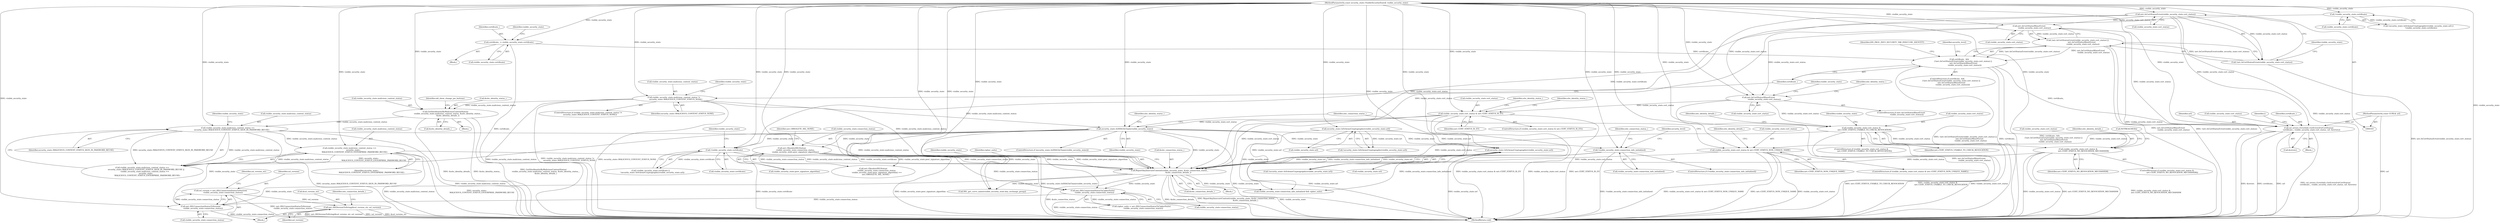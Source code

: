 digraph "0_Chrome_7cde8513c12a6e8ec5d1d1eb1cfd078d9adad3ef@pointer" {
"1000540" [label="(Call,net::SSLVersionToString(&ssl_version_str, ssl_version))"];
"1000533" [label="(Call,ssl_version = net::SSLConnectionStatusToVersion(\n        visible_security_state.connection_status))"];
"1000535" [label="(Call,net::SSLConnectionStatusToVersion(\n        visible_security_state.connection_status))"];
"1000512" [label="(Call,ReportAnyInsecureContent(visible_security_state, &site_connection_status_,\n                             &site_connection_details_))"];
"1000226" [label="(Call,net::IsCertStatusError(visible_security_state.cert_status))"];
"1000106" [label="(MethodParameterIn,const security_state::VisibleSecurityState& visible_security_state)"];
"1000208" [label="(Call,visible_security_state.malicious_content_status ==\n             security_state::\n                 MALICIOUS_CONTENT_STATUS_ENTERPRISE_PASSWORD_REUSE)"];
"1000203" [label="(Call,visible_security_state.malicious_content_status ==\n             security_state::MALICIOUS_CONTENT_STATUS_SIGN_IN_PASSWORD_REUSE)"];
"1000188" [label="(Call,GetSiteIdentityByMaliciousContentStatus(\n        visible_security_state.malicious_content_status, &site_identity_status_,\n        &site_identity_details_))"];
"1000182" [label="(Call,visible_security_state.malicious_content_status !=\n      security_state::MALICIOUS_CONTENT_STATUS_NONE)"];
"1000456" [label="(Call,!visible_security_state.certificate)"];
"1000356" [label="(Call,security_state::IsSHA1InChain(visible_security_state))"];
"1000305" [label="(Call,visible_security_state.cert_status & net::CERT_STATUS_IS_EV)"];
"1000251" [label="(Call,net::IsCertStatusMinorError(\n                   visible_security_state.cert_status))"];
"1000230" [label="(Call,net::IsCertStatusMinorError(\n                  visible_security_state.cert_status))"];
"1000381" [label="(Call,!visible_security_state.certificate)"];
"1000493" [label="(Call,net::ObsoleteSSLStatus(\n            visible_security_state.connection_status,\n            visible_security_state.peer_signature_algorithm))"];
"1000275" [label="(Call,visible_security_state.cert_status &\n           net::CERT_STATUS_UNABLE_TO_CHECK_REVOCATION)"];
"1000377" [label="(Call,security_state::IsSchemeCryptographic(visible_security_state.url))"];
"1000475" [label="(Call,!visible_security_state.connection_info_initialized)"];
"1000430" [label="(Call,visible_security_state.cert_status & net::CERT_STATUS_NON_UNIQUE_NAME)"];
"1000404" [label="(Call,ssl_errors::ErrorInfo::GetErrorsForCertStatus(\n         certificate_, visible_security_state.cert_status, url, &errors))"];
"1000222" [label="(Call,certificate_ &&\n             (!net::IsCertStatusError(visible_security_state.cert_status) ||\n              net::IsCertStatusMinorError(\n                  visible_security_state.cert_status)))"];
"1000176" [label="(Call,certificate_ = visible_security_state.certificate)"];
"1000224" [label="(Call,!net::IsCertStatusError(visible_security_state.cert_status) ||\n              net::IsCertStatusMinorError(\n                  visible_security_state.cert_status))"];
"1000225" [label="(Call,!net::IsCertStatusError(visible_security_state.cert_status))"];
"1000104" [label="(MethodParameterIn,const GURL& url)"];
"1000287" [label="(Call,visible_security_state.cert_status &\n                  net::CERT_STATUS_NO_REVOCATION_MECHANISM)"];
"1000461" [label="(Call,security_state::IsSchemeCryptographic(visible_security_state.url))"];
"1000521" [label="(Call,net::SSLConnectionStatusToCipherSuite(\n      visible_security_state.connection_status))"];
"1000227" [label="(Call,visible_security_state.cert_status)"];
"1000307" [label="(Identifier,visible_security_state)"];
"1000202" [label="(Call,visible_security_state.malicious_content_status ==\n             security_state::MALICIOUS_CONTENT_STATUS_SIGN_IN_PASSWORD_REUSE ||\n         visible_security_state.malicious_content_status ==\n             security_state::\n                 MALICIOUS_CONTENT_STATUS_ENTERPRISE_PASSWORD_REUSE)"];
"1000287" [label="(Call,visible_security_state.cert_status &\n                  net::CERT_STATUS_NO_REVOCATION_MECHANISM)"];
"1000184" [label="(Identifier,visible_security_state)"];
"1000355" [label="(ControlStructure,if (security_state::IsSHA1InChain(visible_security_state)))"];
"1000406" [label="(Call,visible_security_state.cert_status)"];
"1000541" [label="(Call,&ssl_version_str)"];
"1000212" [label="(Identifier,security_state::\n                 MALICIOUS_CONTENT_STATUS_ENTERPRISE_PASSWORD_REUSE)"];
"1000210" [label="(Identifier,visible_security_state)"];
"1000194" [label="(Call,&site_identity_details_)"];
"1000223" [label="(Identifier,certificate_)"];
"1000356" [label="(Call,security_state::IsSHA1InChain(visible_security_state))"];
"1000415" [label="(Identifier,i)"];
"1000300" [label="(Call,NOTREACHED())"];
"1000431" [label="(Call,visible_security_state.cert_status)"];
"1000186" [label="(Identifier,security_state::MALICIOUS_CONTENT_STATUS_NONE)"];
"1000531" [label="(Block,)"];
"1000461" [label="(Call,security_state::IsSchemeCryptographic(visible_security_state.url))"];
"1000377" [label="(Call,security_state::IsSchemeCryptographic(visible_security_state.url))"];
"1000188" [label="(Call,GetSiteIdentityByMaliciousContentStatus(\n        visible_security_state.malicious_content_status, &site_identity_status_,\n        &site_identity_details_))"];
"1000221" [label="(ControlStructure,if (certificate_ &&\n             (!net::IsCertStatusError(visible_security_state.cert_status) ||\n              net::IsCertStatusMinorError(\n                  visible_security_state.cert_status))))"];
"1000187" [label="(Block,)"];
"1000106" [label="(MethodParameterIn,const security_state::VisibleSecurityState& visible_security_state)"];
"1000183" [label="(Call,visible_security_state.malicious_content_status)"];
"1000545" [label="(Identifier,site_connection_details_)"];
"1000225" [label="(Call,!net::IsCertStatusError(visible_security_state.cert_status))"];
"1000434" [label="(Identifier,net::CERT_STATUS_NON_UNIQUE_NAME)"];
"1000475" [label="(Call,!visible_security_state.connection_info_initialized)"];
"1000405" [label="(Identifier,certificate_)"];
"1000382" [label="(Call,visible_security_state.certificate)"];
"1000203" [label="(Call,visible_security_state.malicious_content_status ==\n             security_state::MALICIOUS_CONTENT_STATUS_SIGN_IN_PASSWORD_REUSE)"];
"1000251" [label="(Call,net::IsCertStatusMinorError(\n                   visible_security_state.cert_status))"];
"1000409" [label="(Identifier,url)"];
"1000181" [label="(ControlStructure,if (visible_security_state.malicious_content_status !=\n      security_state::MALICIOUS_CONTENT_STATUS_NONE))"];
"1000274" [label="(ControlStructure,if (visible_security_state.cert_status &\n           net::CERT_STATUS_UNABLE_TO_CHECK_REVOCATION))"];
"1000204" [label="(Call,visible_security_state.malicious_content_status)"];
"1000288" [label="(Call,visible_security_state.cert_status)"];
"1000176" [label="(Call,certificate_ = visible_security_state.certificate)"];
"1000536" [label="(Call,visible_security_state.connection_status)"];
"1000516" [label="(Call,&site_connection_details_)"];
"1000375" [label="(Call,!security_state::IsSchemeCryptographic(visible_security_state.url) ||\n         !visible_security_state.certificate)"];
"1000198" [label="(Identifier,old_show_change_pw_buttons)"];
"1000306" [label="(Call,visible_security_state.cert_status)"];
"1000224" [label="(Call,!net::IsCertStatusError(visible_security_state.cert_status) ||\n              net::IsCertStatusMinorError(\n                  visible_security_state.cert_status))"];
"1000474" [label="(ControlStructure,if (!visible_security_state.connection_info_initialized))"];
"1000543" [label="(Identifier,ssl_version)"];
"1000513" [label="(Identifier,visible_security_state)"];
"1000178" [label="(Call,visible_security_state.certificate)"];
"1000342" [label="(Identifier,site_identity_status_)"];
"1000304" [label="(ControlStructure,if (visible_security_state.cert_status & net::CERT_STATUS_IS_EV))"];
"1000275" [label="(Call,visible_security_state.cert_status &\n           net::CERT_STATUS_UNABLE_TO_CHECK_REVOCATION)"];
"1000626" [label="(MethodReturn,void)"];
"1000535" [label="(Call,net::SSLConnectionStatusToVersion(\n        visible_security_state.connection_status))"];
"1000360" [label="(Identifier,site_identity_status_)"];
"1000521" [label="(Call,net::SSLConnectionStatusToCipherSuite(\n      visible_security_state.connection_status))"];
"1000526" [label="(Call,visible_security_state.connection_info_initialized && cipher_suite)"];
"1000286" [label="(ControlStructure,if (visible_security_state.cert_status &\n                  net::CERT_STATUS_NO_REVOCATION_MECHANISM))"];
"1000520" [label="(Identifier,cipher_suite)"];
"1000522" [label="(Call,visible_security_state.connection_status)"];
"1000437" [label="(Identifier,site_identity_details_)"];
"1000222" [label="(Call,certificate_ &&\n             (!net::IsCertStatusError(visible_security_state.cert_status) ||\n              net::IsCertStatusMinorError(\n                  visible_security_state.cert_status)))"];
"1000376" [label="(Call,!security_state::IsSchemeCryptographic(visible_security_state.url))"];
"1000357" [label="(Identifier,visible_security_state)"];
"1000514" [label="(Call,&site_connection_status_)"];
"1000309" [label="(Identifier,net::CERT_STATUS_IS_EV)"];
"1000489" [label="(Identifier,site_connection_status_)"];
"1000476" [label="(Call,visible_security_state.connection_info_initialized)"];
"1000252" [label="(Call,visible_security_state.cert_status)"];
"1000305" [label="(Call,visible_security_state.cert_status & net::CERT_STATUS_IS_EV)"];
"1000289" [label="(Identifier,visible_security_state)"];
"1000460" [label="(Call,!security_state::IsSchemeCryptographic(visible_security_state.url))"];
"1000430" [label="(Call,visible_security_state.cert_status & net::CERT_STATUS_NON_UNIQUE_NAME)"];
"1000294" [label="(Identifier,site_identity_details_)"];
"1000370" [label="(Block,)"];
"1000542" [label="(Identifier,ssl_version_str)"];
"1000481" [label="(Identifier,security_level)"];
"1000373" [label="(Identifier,IDS_PAGE_INFO_SECURITY_TAB_INSECURE_IDENTITY)"];
"1000192" [label="(Call,&site_identity_status_)"];
"1000492" [label="(Call,net::ObsoleteSSLStatus(\n            visible_security_state.connection_status,\n            visible_security_state.peer_signature_algorithm) ==\n        net::OBSOLETE_SSL_NONE)"];
"1000177" [label="(Identifier,certificate_)"];
"1000231" [label="(Call,visible_security_state.cert_status)"];
"1000512" [label="(Call,ReportAnyInsecureContent(visible_security_state, &site_connection_status_,\n                             &site_connection_details_))"];
"1000182" [label="(Call,visible_security_state.malicious_content_status !=\n      security_state::MALICIOUS_CONTENT_STATUS_NONE)"];
"1000257" [label="(Identifier,site_identity_status_)"];
"1000533" [label="(Call,ssl_version = net::SSLConnectionStatusToVersion(\n        visible_security_state.connection_status))"];
"1000493" [label="(Call,net::ObsoleteSSLStatus(\n            visible_security_state.connection_status,\n            visible_security_state.peer_signature_algorithm))"];
"1000497" [label="(Call,visible_security_state.peer_signature_algorithm)"];
"1000429" [label="(ControlStructure,if (visible_security_state.cert_status & net::CERT_STATUS_NON_UNIQUE_NAME))"];
"1000104" [label="(MethodParameterIn,const GURL& url)"];
"1000583" [label="(Call,SSL_get_curve_name(visible_security_state.key_exchange_group))"];
"1000457" [label="(Call,visible_security_state.certificate)"];
"1000540" [label="(Call,net::SSLVersionToString(&ssl_version_str, ssl_version))"];
"1000279" [label="(Identifier,net::CERT_STATUS_UNABLE_TO_CHECK_REVOCATION)"];
"1000226" [label="(Call,net::IsCertStatusError(visible_security_state.cert_status))"];
"1000209" [label="(Call,visible_security_state.malicious_content_status)"];
"1000237" [label="(Identifier,security_level)"];
"1000381" [label="(Call,!visible_security_state.certificate)"];
"1000455" [label="(Call,!visible_security_state.certificate ||\n      !security_state::IsSchemeCryptographic(visible_security_state.url))"];
"1000445" [label="(Identifier,site_connection_status_)"];
"1000207" [label="(Identifier,security_state::MALICIOUS_CONTENT_STATUS_SIGN_IN_PASSWORD_REUSE)"];
"1000456" [label="(Call,!visible_security_state.certificate)"];
"1000312" [label="(Identifier,site_identity_status_)"];
"1000404" [label="(Call,ssl_errors::ErrorInfo::GetErrorsForCertStatus(\n         certificate_, visible_security_state.cert_status, url, &errors))"];
"1000250" [label="(ControlStructure,if (net::IsCertStatusMinorError(\n                   visible_security_state.cert_status)))"];
"1000291" [label="(Identifier,net::CERT_STATUS_NO_REVOCATION_MECHANISM)"];
"1000494" [label="(Call,visible_security_state.connection_status)"];
"1000500" [label="(Identifier,net::OBSOLETE_SSL_NONE)"];
"1000462" [label="(Call,visible_security_state.url)"];
"1000519" [label="(Call,cipher_suite = net::SSLConnectionStatusToCipherSuite(\n      visible_security_state.connection_status))"];
"1000208" [label="(Call,visible_security_state.malicious_content_status ==\n             security_state::\n                 MALICIOUS_CONTENT_STATUS_ENTERPRISE_PASSWORD_REUSE)"];
"1000189" [label="(Call,visible_security_state.malicious_content_status)"];
"1000276" [label="(Call,visible_security_state.cert_status)"];
"1000232" [label="(Identifier,visible_security_state)"];
"1000282" [label="(Identifier,site_identity_details_)"];
"1000410" [label="(Call,&errors)"];
"1000107" [label="(Block,)"];
"1000190" [label="(Identifier,visible_security_state)"];
"1000463" [label="(Identifier,visible_security_state)"];
"1000534" [label="(Identifier,ssl_version)"];
"1000378" [label="(Call,visible_security_state.url)"];
"1000230" [label="(Call,net::IsCertStatusMinorError(\n                  visible_security_state.cert_status))"];
"1000487" [label="(Block,)"];
"1000540" -> "1000531"  [label="AST: "];
"1000540" -> "1000543"  [label="CFG: "];
"1000541" -> "1000540"  [label="AST: "];
"1000543" -> "1000540"  [label="AST: "];
"1000545" -> "1000540"  [label="CFG: "];
"1000540" -> "1000626"  [label="DDG: net::SSLVersionToString(&ssl_version_str, ssl_version)"];
"1000540" -> "1000626"  [label="DDG: ssl_version"];
"1000540" -> "1000626"  [label="DDG: &ssl_version_str"];
"1000533" -> "1000540"  [label="DDG: ssl_version"];
"1000533" -> "1000531"  [label="AST: "];
"1000533" -> "1000535"  [label="CFG: "];
"1000534" -> "1000533"  [label="AST: "];
"1000535" -> "1000533"  [label="AST: "];
"1000542" -> "1000533"  [label="CFG: "];
"1000533" -> "1000626"  [label="DDG: net::SSLConnectionStatusToVersion(\n        visible_security_state.connection_status)"];
"1000535" -> "1000533"  [label="DDG: visible_security_state.connection_status"];
"1000535" -> "1000536"  [label="CFG: "];
"1000536" -> "1000535"  [label="AST: "];
"1000535" -> "1000626"  [label="DDG: visible_security_state.connection_status"];
"1000512" -> "1000535"  [label="DDG: visible_security_state"];
"1000521" -> "1000535"  [label="DDG: visible_security_state.connection_status"];
"1000356" -> "1000535"  [label="DDG: visible_security_state"];
"1000106" -> "1000535"  [label="DDG: visible_security_state"];
"1000512" -> "1000487"  [label="AST: "];
"1000512" -> "1000516"  [label="CFG: "];
"1000513" -> "1000512"  [label="AST: "];
"1000514" -> "1000512"  [label="AST: "];
"1000516" -> "1000512"  [label="AST: "];
"1000520" -> "1000512"  [label="CFG: "];
"1000512" -> "1000626"  [label="DDG: visible_security_state"];
"1000512" -> "1000626"  [label="DDG: &site_connection_status_"];
"1000512" -> "1000626"  [label="DDG: &site_connection_details_"];
"1000512" -> "1000626"  [label="DDG: ReportAnyInsecureContent(visible_security_state, &site_connection_status_,\n                             &site_connection_details_)"];
"1000226" -> "1000512"  [label="DDG: visible_security_state.cert_status"];
"1000208" -> "1000512"  [label="DDG: visible_security_state.malicious_content_status"];
"1000456" -> "1000512"  [label="DDG: visible_security_state.certificate"];
"1000493" -> "1000512"  [label="DDG: visible_security_state.connection_status"];
"1000493" -> "1000512"  [label="DDG: visible_security_state.peer_signature_algorithm"];
"1000356" -> "1000512"  [label="DDG: visible_security_state"];
"1000305" -> "1000512"  [label="DDG: visible_security_state.cert_status"];
"1000275" -> "1000512"  [label="DDG: visible_security_state.cert_status"];
"1000377" -> "1000512"  [label="DDG: visible_security_state.url"];
"1000182" -> "1000512"  [label="DDG: visible_security_state.malicious_content_status"];
"1000203" -> "1000512"  [label="DDG: visible_security_state.malicious_content_status"];
"1000475" -> "1000512"  [label="DDG: visible_security_state.connection_info_initialized"];
"1000230" -> "1000512"  [label="DDG: visible_security_state.cert_status"];
"1000430" -> "1000512"  [label="DDG: visible_security_state.cert_status"];
"1000287" -> "1000512"  [label="DDG: visible_security_state.cert_status"];
"1000461" -> "1000512"  [label="DDG: visible_security_state.url"];
"1000106" -> "1000512"  [label="DDG: visible_security_state"];
"1000512" -> "1000521"  [label="DDG: visible_security_state"];
"1000512" -> "1000526"  [label="DDG: visible_security_state"];
"1000512" -> "1000583"  [label="DDG: visible_security_state"];
"1000226" -> "1000225"  [label="AST: "];
"1000226" -> "1000227"  [label="CFG: "];
"1000227" -> "1000226"  [label="AST: "];
"1000225" -> "1000226"  [label="CFG: "];
"1000226" -> "1000626"  [label="DDG: visible_security_state.cert_status"];
"1000226" -> "1000225"  [label="DDG: visible_security_state.cert_status"];
"1000106" -> "1000226"  [label="DDG: visible_security_state"];
"1000226" -> "1000230"  [label="DDG: visible_security_state.cert_status"];
"1000226" -> "1000251"  [label="DDG: visible_security_state.cert_status"];
"1000226" -> "1000404"  [label="DDG: visible_security_state.cert_status"];
"1000106" -> "1000103"  [label="AST: "];
"1000106" -> "1000626"  [label="DDG: visible_security_state"];
"1000106" -> "1000176"  [label="DDG: visible_security_state"];
"1000106" -> "1000182"  [label="DDG: visible_security_state"];
"1000106" -> "1000188"  [label="DDG: visible_security_state"];
"1000106" -> "1000203"  [label="DDG: visible_security_state"];
"1000106" -> "1000208"  [label="DDG: visible_security_state"];
"1000106" -> "1000230"  [label="DDG: visible_security_state"];
"1000106" -> "1000251"  [label="DDG: visible_security_state"];
"1000106" -> "1000275"  [label="DDG: visible_security_state"];
"1000106" -> "1000287"  [label="DDG: visible_security_state"];
"1000106" -> "1000305"  [label="DDG: visible_security_state"];
"1000106" -> "1000356"  [label="DDG: visible_security_state"];
"1000106" -> "1000377"  [label="DDG: visible_security_state"];
"1000106" -> "1000381"  [label="DDG: visible_security_state"];
"1000106" -> "1000404"  [label="DDG: visible_security_state"];
"1000106" -> "1000430"  [label="DDG: visible_security_state"];
"1000106" -> "1000456"  [label="DDG: visible_security_state"];
"1000106" -> "1000461"  [label="DDG: visible_security_state"];
"1000106" -> "1000475"  [label="DDG: visible_security_state"];
"1000106" -> "1000493"  [label="DDG: visible_security_state"];
"1000106" -> "1000521"  [label="DDG: visible_security_state"];
"1000106" -> "1000526"  [label="DDG: visible_security_state"];
"1000106" -> "1000583"  [label="DDG: visible_security_state"];
"1000208" -> "1000202"  [label="AST: "];
"1000208" -> "1000212"  [label="CFG: "];
"1000209" -> "1000208"  [label="AST: "];
"1000212" -> "1000208"  [label="AST: "];
"1000202" -> "1000208"  [label="CFG: "];
"1000208" -> "1000626"  [label="DDG: visible_security_state.malicious_content_status"];
"1000208" -> "1000626"  [label="DDG: security_state::\n                 MALICIOUS_CONTENT_STATUS_ENTERPRISE_PASSWORD_REUSE"];
"1000208" -> "1000202"  [label="DDG: visible_security_state.malicious_content_status"];
"1000208" -> "1000202"  [label="DDG: security_state::\n                 MALICIOUS_CONTENT_STATUS_ENTERPRISE_PASSWORD_REUSE"];
"1000203" -> "1000208"  [label="DDG: visible_security_state.malicious_content_status"];
"1000203" -> "1000202"  [label="AST: "];
"1000203" -> "1000207"  [label="CFG: "];
"1000204" -> "1000203"  [label="AST: "];
"1000207" -> "1000203"  [label="AST: "];
"1000210" -> "1000203"  [label="CFG: "];
"1000202" -> "1000203"  [label="CFG: "];
"1000203" -> "1000626"  [label="DDG: security_state::MALICIOUS_CONTENT_STATUS_SIGN_IN_PASSWORD_REUSE"];
"1000203" -> "1000626"  [label="DDG: visible_security_state.malicious_content_status"];
"1000203" -> "1000202"  [label="DDG: visible_security_state.malicious_content_status"];
"1000203" -> "1000202"  [label="DDG: security_state::MALICIOUS_CONTENT_STATUS_SIGN_IN_PASSWORD_REUSE"];
"1000188" -> "1000203"  [label="DDG: visible_security_state.malicious_content_status"];
"1000188" -> "1000187"  [label="AST: "];
"1000188" -> "1000194"  [label="CFG: "];
"1000189" -> "1000188"  [label="AST: "];
"1000192" -> "1000188"  [label="AST: "];
"1000194" -> "1000188"  [label="AST: "];
"1000198" -> "1000188"  [label="CFG: "];
"1000188" -> "1000626"  [label="DDG: GetSiteIdentityByMaliciousContentStatus(\n        visible_security_state.malicious_content_status, &site_identity_status_,\n        &site_identity_details_)"];
"1000188" -> "1000626"  [label="DDG: &site_identity_details_"];
"1000188" -> "1000626"  [label="DDG: &site_identity_status_"];
"1000182" -> "1000188"  [label="DDG: visible_security_state.malicious_content_status"];
"1000182" -> "1000181"  [label="AST: "];
"1000182" -> "1000186"  [label="CFG: "];
"1000183" -> "1000182"  [label="AST: "];
"1000186" -> "1000182"  [label="AST: "];
"1000190" -> "1000182"  [label="CFG: "];
"1000223" -> "1000182"  [label="CFG: "];
"1000182" -> "1000626"  [label="DDG: visible_security_state.malicious_content_status !=\n      security_state::MALICIOUS_CONTENT_STATUS_NONE"];
"1000182" -> "1000626"  [label="DDG: security_state::MALICIOUS_CONTENT_STATUS_NONE"];
"1000182" -> "1000626"  [label="DDG: visible_security_state.malicious_content_status"];
"1000182" -> "1000356"  [label="DDG: visible_security_state.malicious_content_status"];
"1000456" -> "1000455"  [label="AST: "];
"1000456" -> "1000457"  [label="CFG: "];
"1000457" -> "1000456"  [label="AST: "];
"1000463" -> "1000456"  [label="CFG: "];
"1000455" -> "1000456"  [label="CFG: "];
"1000456" -> "1000626"  [label="DDG: visible_security_state.certificate"];
"1000456" -> "1000455"  [label="DDG: visible_security_state.certificate"];
"1000356" -> "1000456"  [label="DDG: visible_security_state"];
"1000381" -> "1000456"  [label="DDG: visible_security_state.certificate"];
"1000356" -> "1000355"  [label="AST: "];
"1000356" -> "1000357"  [label="CFG: "];
"1000357" -> "1000356"  [label="AST: "];
"1000360" -> "1000356"  [label="CFG: "];
"1000445" -> "1000356"  [label="CFG: "];
"1000356" -> "1000626"  [label="DDG: security_state::IsSHA1InChain(visible_security_state)"];
"1000356" -> "1000626"  [label="DDG: visible_security_state"];
"1000305" -> "1000356"  [label="DDG: visible_security_state.cert_status"];
"1000356" -> "1000461"  [label="DDG: visible_security_state"];
"1000356" -> "1000475"  [label="DDG: visible_security_state"];
"1000356" -> "1000493"  [label="DDG: visible_security_state"];
"1000356" -> "1000521"  [label="DDG: visible_security_state"];
"1000356" -> "1000526"  [label="DDG: visible_security_state"];
"1000356" -> "1000583"  [label="DDG: visible_security_state"];
"1000305" -> "1000304"  [label="AST: "];
"1000305" -> "1000309"  [label="CFG: "];
"1000306" -> "1000305"  [label="AST: "];
"1000309" -> "1000305"  [label="AST: "];
"1000312" -> "1000305"  [label="CFG: "];
"1000342" -> "1000305"  [label="CFG: "];
"1000305" -> "1000626"  [label="DDG: net::CERT_STATUS_IS_EV"];
"1000305" -> "1000626"  [label="DDG: visible_security_state.cert_status & net::CERT_STATUS_IS_EV"];
"1000305" -> "1000626"  [label="DDG: visible_security_state.cert_status"];
"1000251" -> "1000305"  [label="DDG: visible_security_state.cert_status"];
"1000251" -> "1000250"  [label="AST: "];
"1000251" -> "1000252"  [label="CFG: "];
"1000252" -> "1000251"  [label="AST: "];
"1000257" -> "1000251"  [label="CFG: "];
"1000307" -> "1000251"  [label="CFG: "];
"1000251" -> "1000626"  [label="DDG: net::IsCertStatusMinorError(\n                   visible_security_state.cert_status)"];
"1000230" -> "1000251"  [label="DDG: visible_security_state.cert_status"];
"1000251" -> "1000275"  [label="DDG: visible_security_state.cert_status"];
"1000230" -> "1000224"  [label="AST: "];
"1000230" -> "1000231"  [label="CFG: "];
"1000231" -> "1000230"  [label="AST: "];
"1000224" -> "1000230"  [label="CFG: "];
"1000230" -> "1000626"  [label="DDG: visible_security_state.cert_status"];
"1000230" -> "1000224"  [label="DDG: visible_security_state.cert_status"];
"1000230" -> "1000404"  [label="DDG: visible_security_state.cert_status"];
"1000381" -> "1000375"  [label="AST: "];
"1000381" -> "1000382"  [label="CFG: "];
"1000382" -> "1000381"  [label="AST: "];
"1000375" -> "1000381"  [label="CFG: "];
"1000381" -> "1000375"  [label="DDG: visible_security_state.certificate"];
"1000493" -> "1000492"  [label="AST: "];
"1000493" -> "1000497"  [label="CFG: "];
"1000494" -> "1000493"  [label="AST: "];
"1000497" -> "1000493"  [label="AST: "];
"1000500" -> "1000493"  [label="CFG: "];
"1000493" -> "1000626"  [label="DDG: visible_security_state.peer_signature_algorithm"];
"1000493" -> "1000492"  [label="DDG: visible_security_state.connection_status"];
"1000493" -> "1000492"  [label="DDG: visible_security_state.peer_signature_algorithm"];
"1000493" -> "1000521"  [label="DDG: visible_security_state.connection_status"];
"1000275" -> "1000274"  [label="AST: "];
"1000275" -> "1000279"  [label="CFG: "];
"1000276" -> "1000275"  [label="AST: "];
"1000279" -> "1000275"  [label="AST: "];
"1000282" -> "1000275"  [label="CFG: "];
"1000289" -> "1000275"  [label="CFG: "];
"1000275" -> "1000626"  [label="DDG: visible_security_state.cert_status &\n           net::CERT_STATUS_UNABLE_TO_CHECK_REVOCATION"];
"1000275" -> "1000626"  [label="DDG: visible_security_state.cert_status"];
"1000275" -> "1000626"  [label="DDG: net::CERT_STATUS_UNABLE_TO_CHECK_REVOCATION"];
"1000275" -> "1000287"  [label="DDG: visible_security_state.cert_status"];
"1000377" -> "1000376"  [label="AST: "];
"1000377" -> "1000378"  [label="CFG: "];
"1000378" -> "1000377"  [label="AST: "];
"1000376" -> "1000377"  [label="CFG: "];
"1000377" -> "1000626"  [label="DDG: visible_security_state.url"];
"1000377" -> "1000376"  [label="DDG: visible_security_state.url"];
"1000377" -> "1000461"  [label="DDG: visible_security_state.url"];
"1000475" -> "1000474"  [label="AST: "];
"1000475" -> "1000476"  [label="CFG: "];
"1000476" -> "1000475"  [label="AST: "];
"1000481" -> "1000475"  [label="CFG: "];
"1000489" -> "1000475"  [label="CFG: "];
"1000475" -> "1000626"  [label="DDG: !visible_security_state.connection_info_initialized"];
"1000475" -> "1000526"  [label="DDG: visible_security_state.connection_info_initialized"];
"1000430" -> "1000429"  [label="AST: "];
"1000430" -> "1000434"  [label="CFG: "];
"1000431" -> "1000430"  [label="AST: "];
"1000434" -> "1000430"  [label="AST: "];
"1000437" -> "1000430"  [label="CFG: "];
"1000445" -> "1000430"  [label="CFG: "];
"1000430" -> "1000626"  [label="DDG: net::CERT_STATUS_NON_UNIQUE_NAME"];
"1000430" -> "1000626"  [label="DDG: visible_security_state.cert_status"];
"1000430" -> "1000626"  [label="DDG: visible_security_state.cert_status & net::CERT_STATUS_NON_UNIQUE_NAME"];
"1000404" -> "1000430"  [label="DDG: visible_security_state.cert_status"];
"1000404" -> "1000370"  [label="AST: "];
"1000404" -> "1000410"  [label="CFG: "];
"1000405" -> "1000404"  [label="AST: "];
"1000406" -> "1000404"  [label="AST: "];
"1000409" -> "1000404"  [label="AST: "];
"1000410" -> "1000404"  [label="AST: "];
"1000415" -> "1000404"  [label="CFG: "];
"1000404" -> "1000626"  [label="DDG: certificate_"];
"1000404" -> "1000626"  [label="DDG: url"];
"1000404" -> "1000626"  [label="DDG: ssl_errors::ErrorInfo::GetErrorsForCertStatus(\n         certificate_, visible_security_state.cert_status, url, &errors)"];
"1000404" -> "1000626"  [label="DDG: &errors"];
"1000222" -> "1000404"  [label="DDG: certificate_"];
"1000104" -> "1000404"  [label="DDG: url"];
"1000222" -> "1000221"  [label="AST: "];
"1000222" -> "1000223"  [label="CFG: "];
"1000222" -> "1000224"  [label="CFG: "];
"1000223" -> "1000222"  [label="AST: "];
"1000224" -> "1000222"  [label="AST: "];
"1000237" -> "1000222"  [label="CFG: "];
"1000373" -> "1000222"  [label="CFG: "];
"1000222" -> "1000626"  [label="DDG: certificate_"];
"1000222" -> "1000626"  [label="DDG: certificate_ &&\n             (!net::IsCertStatusError(visible_security_state.cert_status) ||\n              net::IsCertStatusMinorError(\n                  visible_security_state.cert_status))"];
"1000222" -> "1000626"  [label="DDG: !net::IsCertStatusError(visible_security_state.cert_status) ||\n              net::IsCertStatusMinorError(\n                  visible_security_state.cert_status)"];
"1000176" -> "1000222"  [label="DDG: certificate_"];
"1000224" -> "1000222"  [label="DDG: !net::IsCertStatusError(visible_security_state.cert_status)"];
"1000224" -> "1000222"  [label="DDG: net::IsCertStatusMinorError(\n                  visible_security_state.cert_status)"];
"1000176" -> "1000107"  [label="AST: "];
"1000176" -> "1000178"  [label="CFG: "];
"1000177" -> "1000176"  [label="AST: "];
"1000178" -> "1000176"  [label="AST: "];
"1000184" -> "1000176"  [label="CFG: "];
"1000176" -> "1000626"  [label="DDG: certificate_"];
"1000224" -> "1000225"  [label="CFG: "];
"1000225" -> "1000224"  [label="AST: "];
"1000224" -> "1000626"  [label="DDG: !net::IsCertStatusError(visible_security_state.cert_status)"];
"1000224" -> "1000626"  [label="DDG: net::IsCertStatusMinorError(\n                  visible_security_state.cert_status)"];
"1000225" -> "1000224"  [label="DDG: net::IsCertStatusError(visible_security_state.cert_status)"];
"1000232" -> "1000225"  [label="CFG: "];
"1000225" -> "1000626"  [label="DDG: net::IsCertStatusError(visible_security_state.cert_status)"];
"1000104" -> "1000103"  [label="AST: "];
"1000104" -> "1000626"  [label="DDG: url"];
"1000287" -> "1000286"  [label="AST: "];
"1000287" -> "1000291"  [label="CFG: "];
"1000288" -> "1000287"  [label="AST: "];
"1000291" -> "1000287"  [label="AST: "];
"1000294" -> "1000287"  [label="CFG: "];
"1000300" -> "1000287"  [label="CFG: "];
"1000287" -> "1000626"  [label="DDG: net::CERT_STATUS_NO_REVOCATION_MECHANISM"];
"1000287" -> "1000626"  [label="DDG: visible_security_state.cert_status &\n                  net::CERT_STATUS_NO_REVOCATION_MECHANISM"];
"1000287" -> "1000626"  [label="DDG: visible_security_state.cert_status"];
"1000461" -> "1000460"  [label="AST: "];
"1000461" -> "1000462"  [label="CFG: "];
"1000462" -> "1000461"  [label="AST: "];
"1000460" -> "1000461"  [label="CFG: "];
"1000461" -> "1000626"  [label="DDG: visible_security_state.url"];
"1000461" -> "1000460"  [label="DDG: visible_security_state.url"];
"1000521" -> "1000519"  [label="AST: "];
"1000521" -> "1000522"  [label="CFG: "];
"1000522" -> "1000521"  [label="AST: "];
"1000519" -> "1000521"  [label="CFG: "];
"1000521" -> "1000626"  [label="DDG: visible_security_state.connection_status"];
"1000521" -> "1000519"  [label="DDG: visible_security_state.connection_status"];
}
